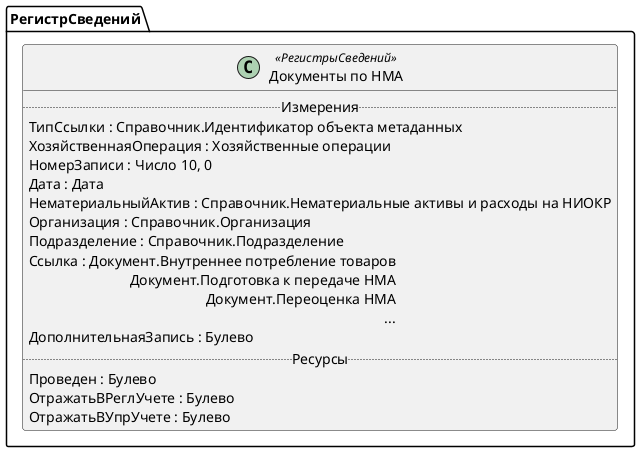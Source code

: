 ﻿@startuml ДокументыПоНМА
'!include templates.wsd
'..\include templates.wsd
class РегистрСведений.ДокументыПоНМА as "Документы по НМА" <<РегистрыСведений>>
{
..Измерения..
ТипСсылки : Справочник.Идентификатор объекта метаданных
ХозяйственнаяОперация : Хозяйственные операции
НомерЗаписи : Число 10, 0
Дата : Дата
НематериальныйАктив : Справочник.Нематериальные активы и расходы на НИОКР
Организация : Справочник.Организация
Подразделение : Справочник.Подразделение
Ссылка : Документ.Внутреннее потребление товаров\rДокумент.Подготовка к передаче НМА\rДокумент.Переоценка НМА\r...
ДополнительнаяЗапись : Булево
..Ресурсы..
Проведен : Булево
ОтражатьВРеглУчете : Булево
ОтражатьВУпрУчете : Булево
}
@enduml
